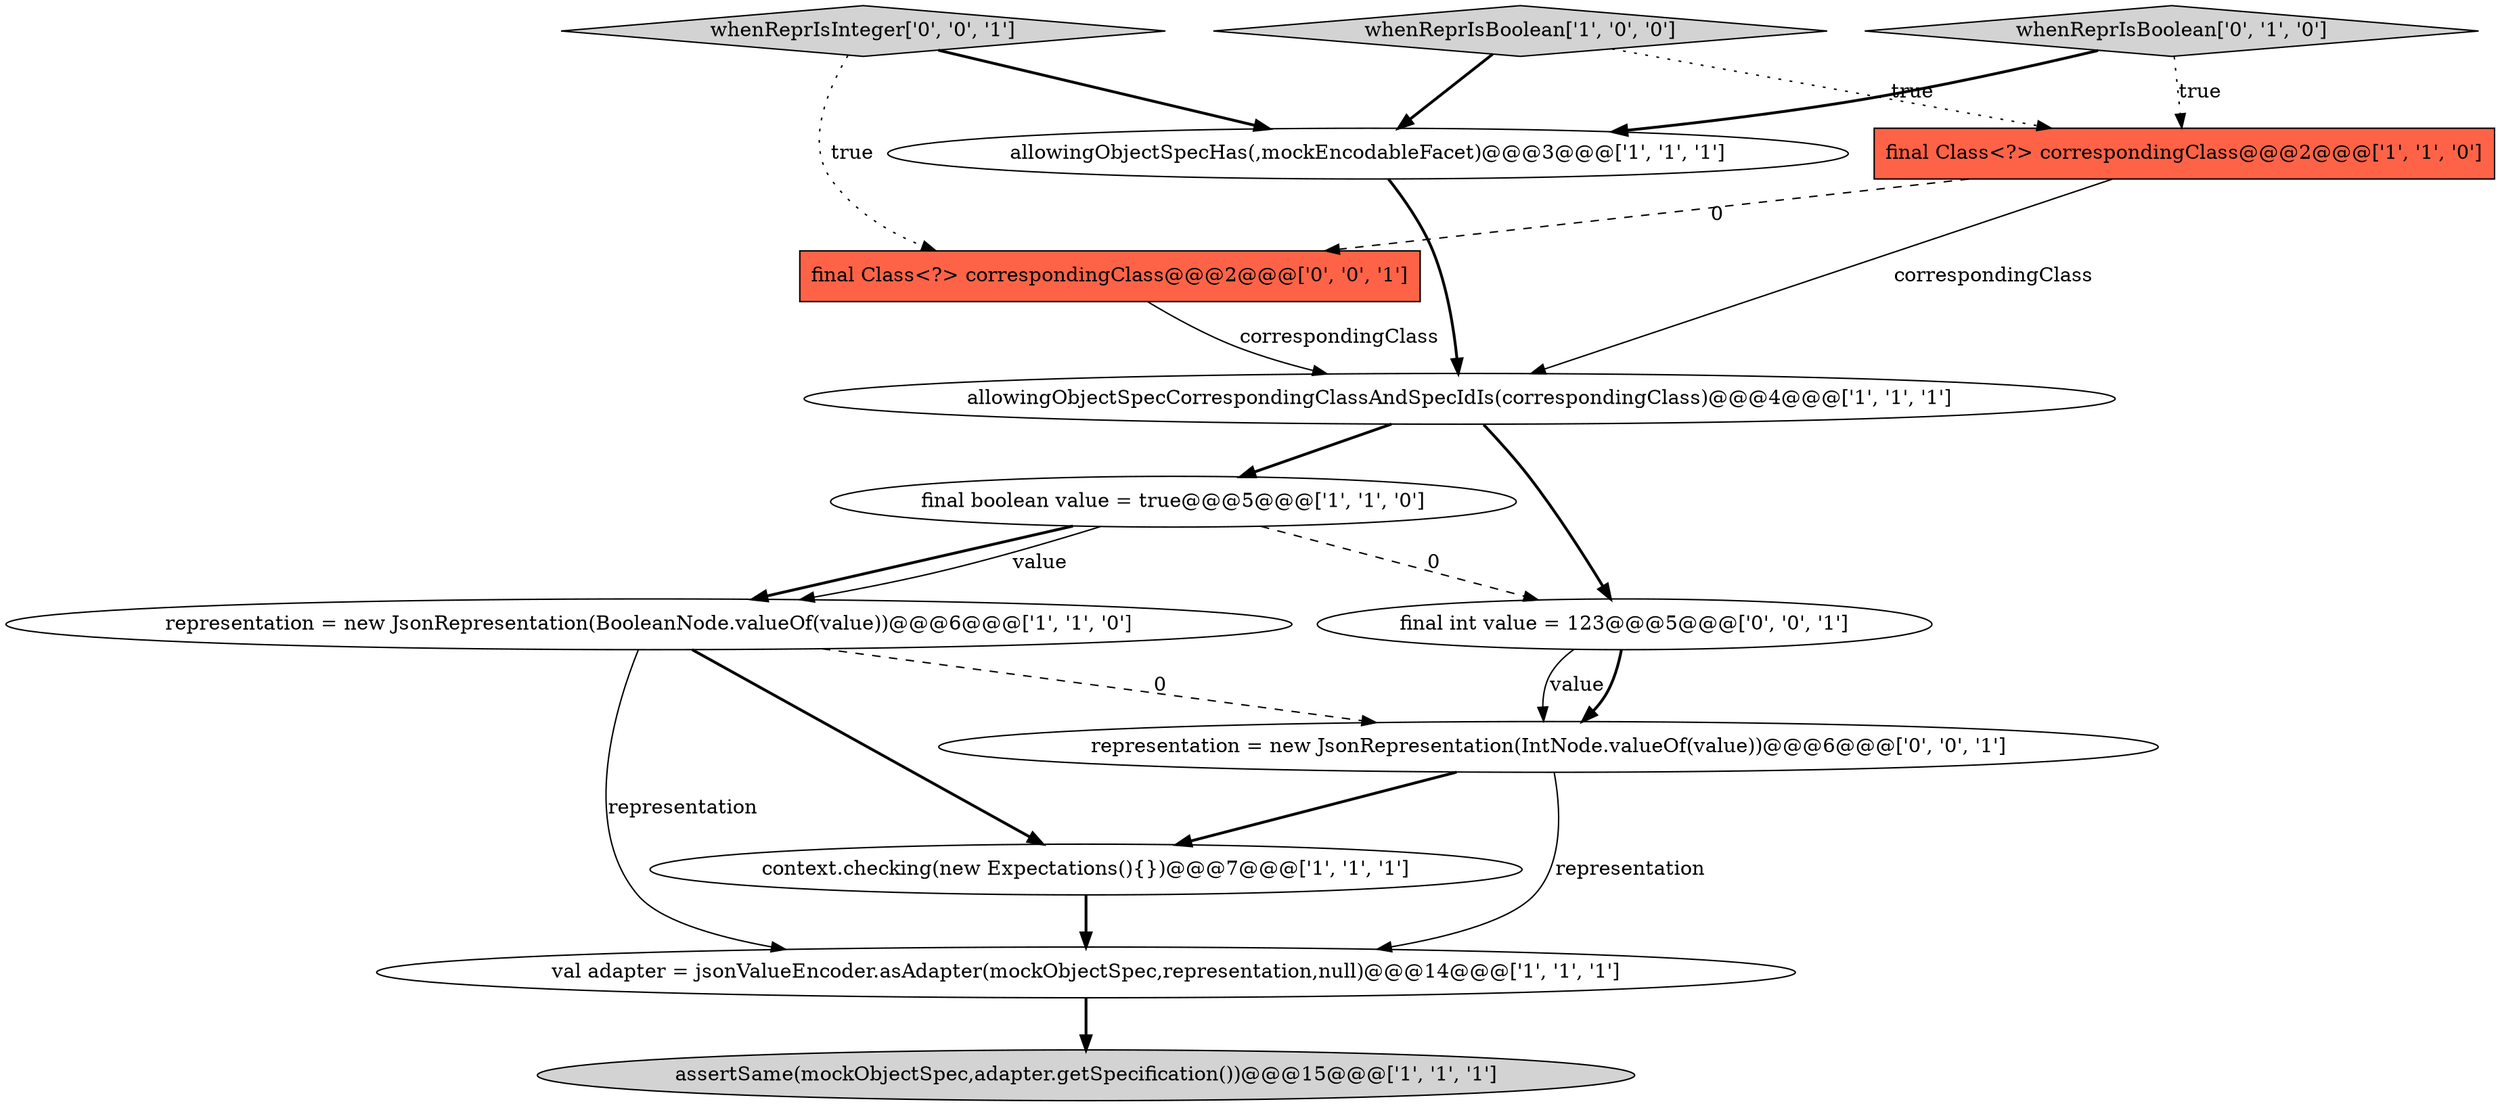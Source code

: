 digraph {
11 [style = filled, label = "final int value = 123@@@5@@@['0', '0', '1']", fillcolor = white, shape = ellipse image = "AAA0AAABBB3BBB"];
4 [style = filled, label = "val adapter = jsonValueEncoder.asAdapter(mockObjectSpec,representation,null)@@@14@@@['1', '1', '1']", fillcolor = white, shape = ellipse image = "AAA0AAABBB1BBB"];
5 [style = filled, label = "whenReprIsBoolean['1', '0', '0']", fillcolor = lightgray, shape = diamond image = "AAA0AAABBB1BBB"];
13 [style = filled, label = "whenReprIsInteger['0', '0', '1']", fillcolor = lightgray, shape = diamond image = "AAA0AAABBB3BBB"];
6 [style = filled, label = "allowingObjectSpecHas(,mockEncodableFacet)@@@3@@@['1', '1', '1']", fillcolor = white, shape = ellipse image = "AAA0AAABBB1BBB"];
0 [style = filled, label = "final boolean value = true@@@5@@@['1', '1', '0']", fillcolor = white, shape = ellipse image = "AAA0AAABBB1BBB"];
7 [style = filled, label = "context.checking(new Expectations(){})@@@7@@@['1', '1', '1']", fillcolor = white, shape = ellipse image = "AAA0AAABBB1BBB"];
10 [style = filled, label = "representation = new JsonRepresentation(IntNode.valueOf(value))@@@6@@@['0', '0', '1']", fillcolor = white, shape = ellipse image = "AAA0AAABBB3BBB"];
8 [style = filled, label = "final Class<?> correspondingClass@@@2@@@['1', '1', '0']", fillcolor = tomato, shape = box image = "AAA0AAABBB1BBB"];
2 [style = filled, label = "representation = new JsonRepresentation(BooleanNode.valueOf(value))@@@6@@@['1', '1', '0']", fillcolor = white, shape = ellipse image = "AAA0AAABBB1BBB"];
1 [style = filled, label = "allowingObjectSpecCorrespondingClassAndSpecIdIs(correspondingClass)@@@4@@@['1', '1', '1']", fillcolor = white, shape = ellipse image = "AAA0AAABBB1BBB"];
9 [style = filled, label = "whenReprIsBoolean['0', '1', '0']", fillcolor = lightgray, shape = diamond image = "AAA0AAABBB2BBB"];
3 [style = filled, label = "assertSame(mockObjectSpec,adapter.getSpecification())@@@15@@@['1', '1', '1']", fillcolor = lightgray, shape = ellipse image = "AAA0AAABBB1BBB"];
12 [style = filled, label = "final Class<?> correspondingClass@@@2@@@['0', '0', '1']", fillcolor = tomato, shape = box image = "AAA0AAABBB3BBB"];
4->3 [style = bold, label=""];
13->12 [style = dotted, label="true"];
0->2 [style = bold, label=""];
11->10 [style = solid, label="value"];
12->1 [style = solid, label="correspondingClass"];
8->12 [style = dashed, label="0"];
0->11 [style = dashed, label="0"];
8->1 [style = solid, label="correspondingClass"];
1->0 [style = bold, label=""];
7->4 [style = bold, label=""];
10->7 [style = bold, label=""];
2->10 [style = dashed, label="0"];
1->11 [style = bold, label=""];
9->6 [style = bold, label=""];
9->8 [style = dotted, label="true"];
6->1 [style = bold, label=""];
10->4 [style = solid, label="representation"];
2->4 [style = solid, label="representation"];
5->6 [style = bold, label=""];
0->2 [style = solid, label="value"];
11->10 [style = bold, label=""];
2->7 [style = bold, label=""];
13->6 [style = bold, label=""];
5->8 [style = dotted, label="true"];
}

